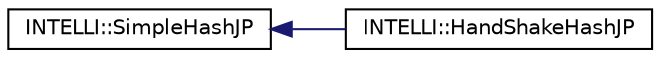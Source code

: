 digraph "Graphical Class Hierarchy"
{
 // LATEX_PDF_SIZE
  edge [fontname="Helvetica",fontsize="10",labelfontname="Helvetica",labelfontsize="10"];
  node [fontname="Helvetica",fontsize="10",shape=record];
  rankdir="LR";
  Node0 [label="INTELLI::SimpleHashJP",height=0.2,width=0.4,color="black", fillcolor="white", style="filled",URL="$classINTELLI_1_1SimpleHashJP.html",tooltip=" "];
  Node0 -> Node1 [dir="back",color="midnightblue",fontsize="10",style="solid",fontname="Helvetica"];
  Node1 [label="INTELLI::HandShakeHashJP",height=0.2,width=0.4,color="black", fillcolor="white", style="filled",URL="$classINTELLI_1_1HandShakeHashJP.html",tooltip=" "];
}
